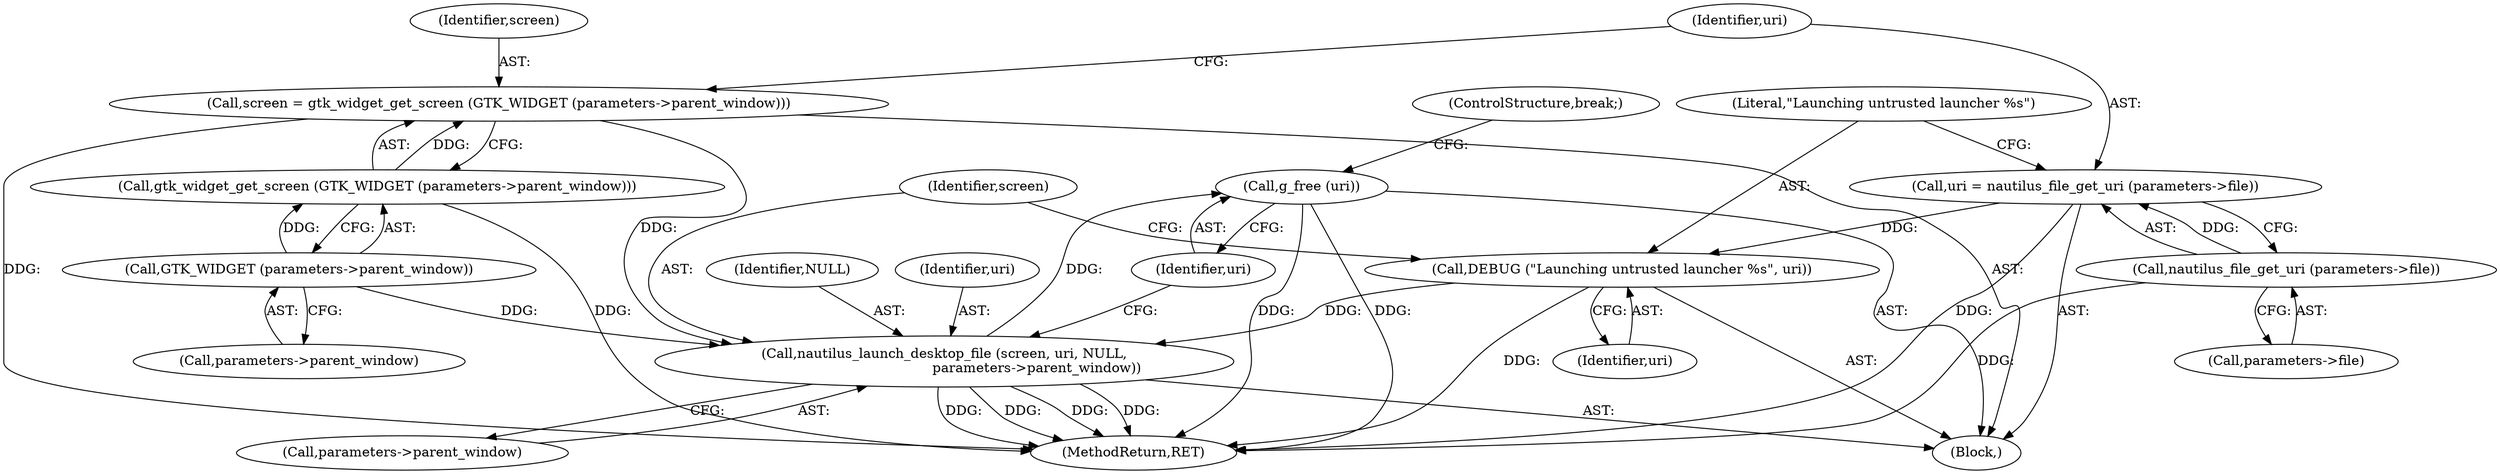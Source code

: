 digraph "0_nautilus_1630f53481f445ada0a455e9979236d31a8d3bb0_6@API" {
"1000137" [label="(Call,g_free (uri))"];
"1000130" [label="(Call,nautilus_launch_desktop_file (screen, uri, NULL,\n                                           parameters->parent_window))"];
"1000114" [label="(Call,screen = gtk_widget_get_screen (GTK_WIDGET (parameters->parent_window)))"];
"1000116" [label="(Call,gtk_widget_get_screen (GTK_WIDGET (parameters->parent_window)))"];
"1000117" [label="(Call,GTK_WIDGET (parameters->parent_window))"];
"1000127" [label="(Call,DEBUG (\"Launching untrusted launcher %s\", uri))"];
"1000121" [label="(Call,uri = nautilus_file_get_uri (parameters->file))"];
"1000123" [label="(Call,nautilus_file_get_uri (parameters->file))"];
"1000139" [label="(ControlStructure,break;)"];
"1000122" [label="(Identifier,uri)"];
"1000113" [label="(Block,)"];
"1000116" [label="(Call,gtk_widget_get_screen (GTK_WIDGET (parameters->parent_window)))"];
"1000114" [label="(Call,screen = gtk_widget_get_screen (GTK_WIDGET (parameters->parent_window)))"];
"1000118" [label="(Call,parameters->parent_window)"];
"1000128" [label="(Literal,\"Launching untrusted launcher %s\")"];
"1000133" [label="(Identifier,NULL)"];
"1000131" [label="(Identifier,screen)"];
"1000138" [label="(Identifier,uri)"];
"1000115" [label="(Identifier,screen)"];
"1000137" [label="(Call,g_free (uri))"];
"1000167" [label="(MethodReturn,RET)"];
"1000129" [label="(Identifier,uri)"];
"1000121" [label="(Call,uri = nautilus_file_get_uri (parameters->file))"];
"1000130" [label="(Call,nautilus_launch_desktop_file (screen, uri, NULL,\n                                           parameters->parent_window))"];
"1000123" [label="(Call,nautilus_file_get_uri (parameters->file))"];
"1000134" [label="(Call,parameters->parent_window)"];
"1000132" [label="(Identifier,uri)"];
"1000127" [label="(Call,DEBUG (\"Launching untrusted launcher %s\", uri))"];
"1000117" [label="(Call,GTK_WIDGET (parameters->parent_window))"];
"1000124" [label="(Call,parameters->file)"];
"1000137" -> "1000113"  [label="AST: "];
"1000137" -> "1000138"  [label="CFG: "];
"1000138" -> "1000137"  [label="AST: "];
"1000139" -> "1000137"  [label="CFG: "];
"1000137" -> "1000167"  [label="DDG: "];
"1000137" -> "1000167"  [label="DDG: "];
"1000130" -> "1000137"  [label="DDG: "];
"1000130" -> "1000113"  [label="AST: "];
"1000130" -> "1000134"  [label="CFG: "];
"1000131" -> "1000130"  [label="AST: "];
"1000132" -> "1000130"  [label="AST: "];
"1000133" -> "1000130"  [label="AST: "];
"1000134" -> "1000130"  [label="AST: "];
"1000138" -> "1000130"  [label="CFG: "];
"1000130" -> "1000167"  [label="DDG: "];
"1000130" -> "1000167"  [label="DDG: "];
"1000130" -> "1000167"  [label="DDG: "];
"1000130" -> "1000167"  [label="DDG: "];
"1000114" -> "1000130"  [label="DDG: "];
"1000127" -> "1000130"  [label="DDG: "];
"1000117" -> "1000130"  [label="DDG: "];
"1000114" -> "1000113"  [label="AST: "];
"1000114" -> "1000116"  [label="CFG: "];
"1000115" -> "1000114"  [label="AST: "];
"1000116" -> "1000114"  [label="AST: "];
"1000122" -> "1000114"  [label="CFG: "];
"1000114" -> "1000167"  [label="DDG: "];
"1000116" -> "1000114"  [label="DDG: "];
"1000116" -> "1000117"  [label="CFG: "];
"1000117" -> "1000116"  [label="AST: "];
"1000116" -> "1000167"  [label="DDG: "];
"1000117" -> "1000116"  [label="DDG: "];
"1000117" -> "1000118"  [label="CFG: "];
"1000118" -> "1000117"  [label="AST: "];
"1000127" -> "1000113"  [label="AST: "];
"1000127" -> "1000129"  [label="CFG: "];
"1000128" -> "1000127"  [label="AST: "];
"1000129" -> "1000127"  [label="AST: "];
"1000131" -> "1000127"  [label="CFG: "];
"1000127" -> "1000167"  [label="DDG: "];
"1000121" -> "1000127"  [label="DDG: "];
"1000121" -> "1000113"  [label="AST: "];
"1000121" -> "1000123"  [label="CFG: "];
"1000122" -> "1000121"  [label="AST: "];
"1000123" -> "1000121"  [label="AST: "];
"1000128" -> "1000121"  [label="CFG: "];
"1000121" -> "1000167"  [label="DDG: "];
"1000123" -> "1000121"  [label="DDG: "];
"1000123" -> "1000124"  [label="CFG: "];
"1000124" -> "1000123"  [label="AST: "];
"1000123" -> "1000167"  [label="DDG: "];
}
